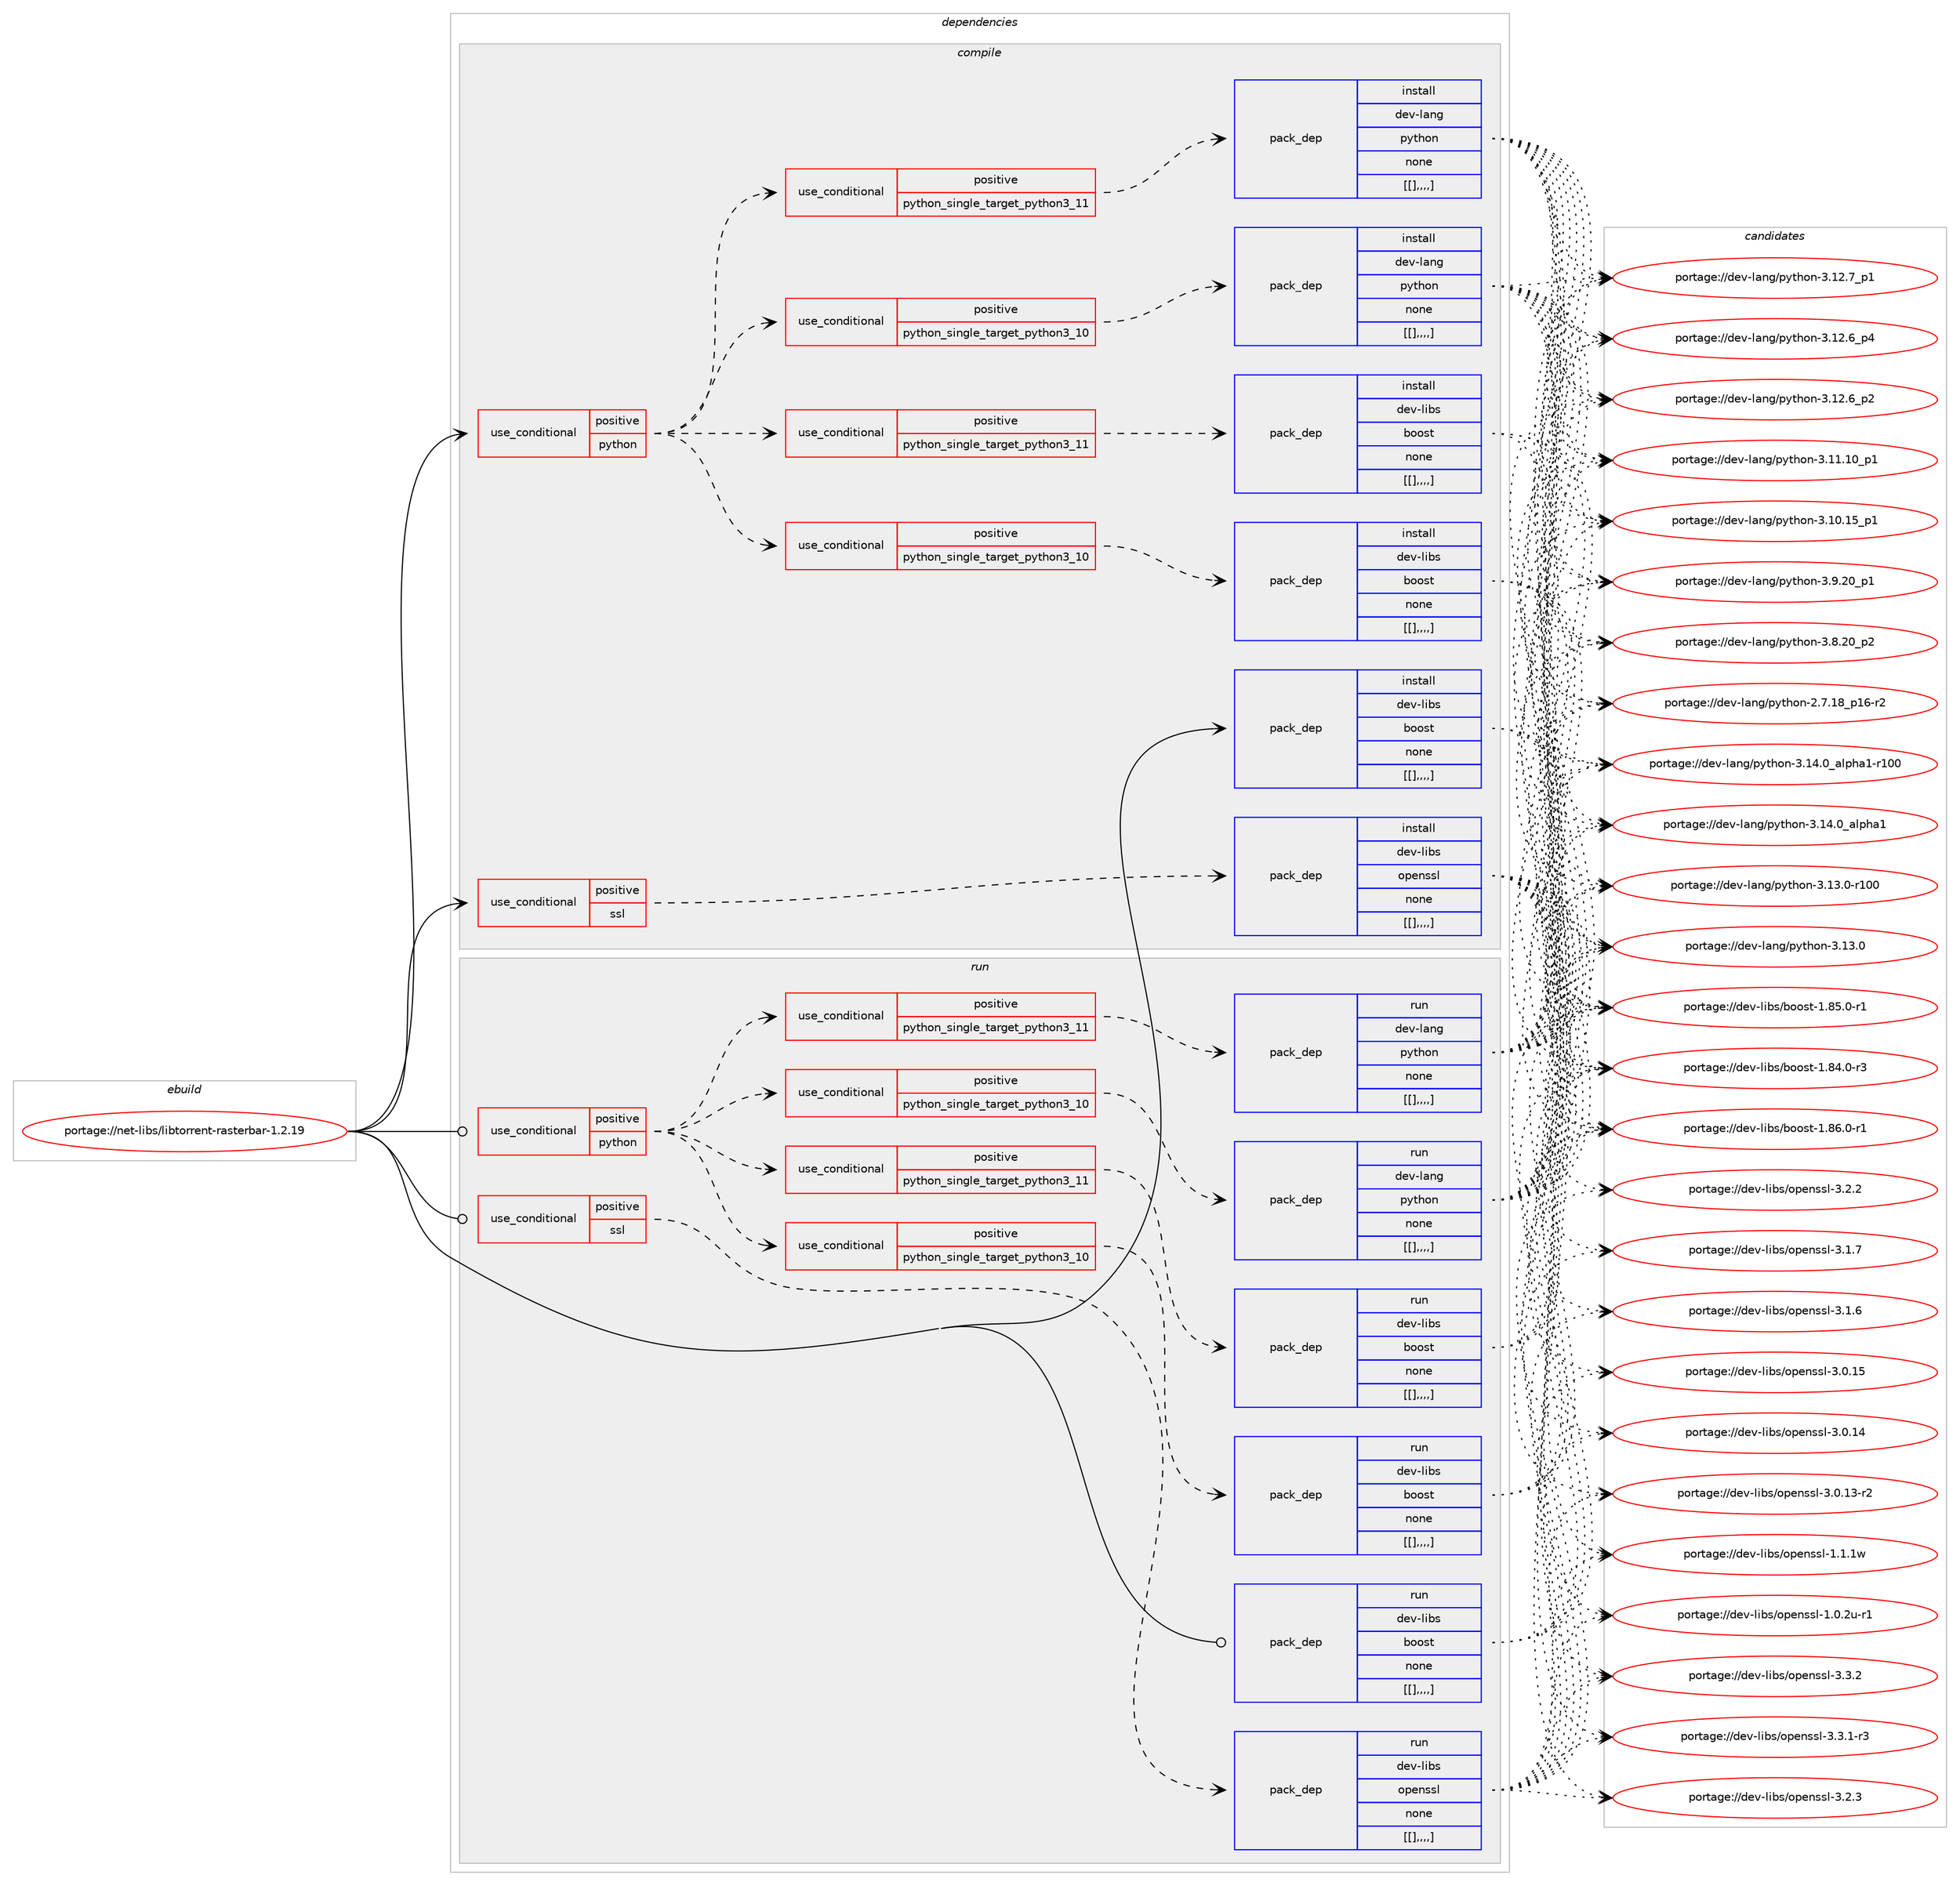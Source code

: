 digraph prolog {

# *************
# Graph options
# *************

newrank=true;
concentrate=true;
compound=true;
graph [rankdir=LR,fontname=Helvetica,fontsize=10,ranksep=1.5];#, ranksep=2.5, nodesep=0.2];
edge  [arrowhead=vee];
node  [fontname=Helvetica,fontsize=10];

# **********
# The ebuild
# **********

subgraph cluster_leftcol {
color=gray;
label=<<i>ebuild</i>>;
id [label="portage://net-libs/libtorrent-rasterbar-1.2.19", color=red, width=4, href="../net-libs/libtorrent-rasterbar-1.2.19.svg"];
}

# ****************
# The dependencies
# ****************

subgraph cluster_midcol {
color=gray;
label=<<i>dependencies</i>>;
subgraph cluster_compile {
fillcolor="#eeeeee";
style=filled;
label=<<i>compile</i>>;
subgraph cond100738 {
dependency384368 [label=<<TABLE BORDER="0" CELLBORDER="1" CELLSPACING="0" CELLPADDING="4"><TR><TD ROWSPAN="3" CELLPADDING="10">use_conditional</TD></TR><TR><TD>positive</TD></TR><TR><TD>python</TD></TR></TABLE>>, shape=none, color=red];
subgraph cond100759 {
dependency384402 [label=<<TABLE BORDER="0" CELLBORDER="1" CELLSPACING="0" CELLPADDING="4"><TR><TD ROWSPAN="3" CELLPADDING="10">use_conditional</TD></TR><TR><TD>positive</TD></TR><TR><TD>python_single_target_python3_10</TD></TR></TABLE>>, shape=none, color=red];
subgraph pack280698 {
dependency384428 [label=<<TABLE BORDER="0" CELLBORDER="1" CELLSPACING="0" CELLPADDING="4" WIDTH="220"><TR><TD ROWSPAN="6" CELLPADDING="30">pack_dep</TD></TR><TR><TD WIDTH="110">install</TD></TR><TR><TD>dev-lang</TD></TR><TR><TD>python</TD></TR><TR><TD>none</TD></TR><TR><TD>[[],,,,]</TD></TR></TABLE>>, shape=none, color=blue];
}
dependency384402:e -> dependency384428:w [weight=20,style="dashed",arrowhead="vee"];
}
dependency384368:e -> dependency384402:w [weight=20,style="dashed",arrowhead="vee"];
subgraph cond100773 {
dependency384433 [label=<<TABLE BORDER="0" CELLBORDER="1" CELLSPACING="0" CELLPADDING="4"><TR><TD ROWSPAN="3" CELLPADDING="10">use_conditional</TD></TR><TR><TD>positive</TD></TR><TR><TD>python_single_target_python3_11</TD></TR></TABLE>>, shape=none, color=red];
subgraph pack280748 {
dependency384506 [label=<<TABLE BORDER="0" CELLBORDER="1" CELLSPACING="0" CELLPADDING="4" WIDTH="220"><TR><TD ROWSPAN="6" CELLPADDING="30">pack_dep</TD></TR><TR><TD WIDTH="110">install</TD></TR><TR><TD>dev-lang</TD></TR><TR><TD>python</TD></TR><TR><TD>none</TD></TR><TR><TD>[[],,,,]</TD></TR></TABLE>>, shape=none, color=blue];
}
dependency384433:e -> dependency384506:w [weight=20,style="dashed",arrowhead="vee"];
}
dependency384368:e -> dependency384433:w [weight=20,style="dashed",arrowhead="vee"];
subgraph cond100824 {
dependency384603 [label=<<TABLE BORDER="0" CELLBORDER="1" CELLSPACING="0" CELLPADDING="4"><TR><TD ROWSPAN="3" CELLPADDING="10">use_conditional</TD></TR><TR><TD>positive</TD></TR><TR><TD>python_single_target_python3_10</TD></TR></TABLE>>, shape=none, color=red];
subgraph pack280842 {
dependency384634 [label=<<TABLE BORDER="0" CELLBORDER="1" CELLSPACING="0" CELLPADDING="4" WIDTH="220"><TR><TD ROWSPAN="6" CELLPADDING="30">pack_dep</TD></TR><TR><TD WIDTH="110">install</TD></TR><TR><TD>dev-libs</TD></TR><TR><TD>boost</TD></TR><TR><TD>none</TD></TR><TR><TD>[[],,,,]</TD></TR></TABLE>>, shape=none, color=blue];
}
dependency384603:e -> dependency384634:w [weight=20,style="dashed",arrowhead="vee"];
}
dependency384368:e -> dependency384603:w [weight=20,style="dashed",arrowhead="vee"];
subgraph cond100844 {
dependency384673 [label=<<TABLE BORDER="0" CELLBORDER="1" CELLSPACING="0" CELLPADDING="4"><TR><TD ROWSPAN="3" CELLPADDING="10">use_conditional</TD></TR><TR><TD>positive</TD></TR><TR><TD>python_single_target_python3_11</TD></TR></TABLE>>, shape=none, color=red];
subgraph pack280908 {
dependency384752 [label=<<TABLE BORDER="0" CELLBORDER="1" CELLSPACING="0" CELLPADDING="4" WIDTH="220"><TR><TD ROWSPAN="6" CELLPADDING="30">pack_dep</TD></TR><TR><TD WIDTH="110">install</TD></TR><TR><TD>dev-libs</TD></TR><TR><TD>boost</TD></TR><TR><TD>none</TD></TR><TR><TD>[[],,,,]</TD></TR></TABLE>>, shape=none, color=blue];
}
dependency384673:e -> dependency384752:w [weight=20,style="dashed",arrowhead="vee"];
}
dependency384368:e -> dependency384673:w [weight=20,style="dashed",arrowhead="vee"];
}
id:e -> dependency384368:w [weight=20,style="solid",arrowhead="vee"];
subgraph cond100900 {
dependency384821 [label=<<TABLE BORDER="0" CELLBORDER="1" CELLSPACING="0" CELLPADDING="4"><TR><TD ROWSPAN="3" CELLPADDING="10">use_conditional</TD></TR><TR><TD>positive</TD></TR><TR><TD>ssl</TD></TR></TABLE>>, shape=none, color=red];
subgraph pack280990 {
dependency384863 [label=<<TABLE BORDER="0" CELLBORDER="1" CELLSPACING="0" CELLPADDING="4" WIDTH="220"><TR><TD ROWSPAN="6" CELLPADDING="30">pack_dep</TD></TR><TR><TD WIDTH="110">install</TD></TR><TR><TD>dev-libs</TD></TR><TR><TD>openssl</TD></TR><TR><TD>none</TD></TR><TR><TD>[[],,,,]</TD></TR></TABLE>>, shape=none, color=blue];
}
dependency384821:e -> dependency384863:w [weight=20,style="dashed",arrowhead="vee"];
}
id:e -> dependency384821:w [weight=20,style="solid",arrowhead="vee"];
subgraph pack280997 {
dependency384872 [label=<<TABLE BORDER="0" CELLBORDER="1" CELLSPACING="0" CELLPADDING="4" WIDTH="220"><TR><TD ROWSPAN="6" CELLPADDING="30">pack_dep</TD></TR><TR><TD WIDTH="110">install</TD></TR><TR><TD>dev-libs</TD></TR><TR><TD>boost</TD></TR><TR><TD>none</TD></TR><TR><TD>[[],,,,]</TD></TR></TABLE>>, shape=none, color=blue];
}
id:e -> dependency384872:w [weight=20,style="solid",arrowhead="vee"];
}
subgraph cluster_compileandrun {
fillcolor="#eeeeee";
style=filled;
label=<<i>compile and run</i>>;
}
subgraph cluster_run {
fillcolor="#eeeeee";
style=filled;
label=<<i>run</i>>;
subgraph cond100942 {
dependency384903 [label=<<TABLE BORDER="0" CELLBORDER="1" CELLSPACING="0" CELLPADDING="4"><TR><TD ROWSPAN="3" CELLPADDING="10">use_conditional</TD></TR><TR><TD>positive</TD></TR><TR><TD>python</TD></TR></TABLE>>, shape=none, color=red];
subgraph cond100957 {
dependency384952 [label=<<TABLE BORDER="0" CELLBORDER="1" CELLSPACING="0" CELLPADDING="4"><TR><TD ROWSPAN="3" CELLPADDING="10">use_conditional</TD></TR><TR><TD>positive</TD></TR><TR><TD>python_single_target_python3_10</TD></TR></TABLE>>, shape=none, color=red];
subgraph pack281052 {
dependency384981 [label=<<TABLE BORDER="0" CELLBORDER="1" CELLSPACING="0" CELLPADDING="4" WIDTH="220"><TR><TD ROWSPAN="6" CELLPADDING="30">pack_dep</TD></TR><TR><TD WIDTH="110">run</TD></TR><TR><TD>dev-lang</TD></TR><TR><TD>python</TD></TR><TR><TD>none</TD></TR><TR><TD>[[],,,,]</TD></TR></TABLE>>, shape=none, color=blue];
}
dependency384952:e -> dependency384981:w [weight=20,style="dashed",arrowhead="vee"];
}
dependency384903:e -> dependency384952:w [weight=20,style="dashed",arrowhead="vee"];
subgraph cond100977 {
dependency384987 [label=<<TABLE BORDER="0" CELLBORDER="1" CELLSPACING="0" CELLPADDING="4"><TR><TD ROWSPAN="3" CELLPADDING="10">use_conditional</TD></TR><TR><TD>positive</TD></TR><TR><TD>python_single_target_python3_11</TD></TR></TABLE>>, shape=none, color=red];
subgraph pack281068 {
dependency385007 [label=<<TABLE BORDER="0" CELLBORDER="1" CELLSPACING="0" CELLPADDING="4" WIDTH="220"><TR><TD ROWSPAN="6" CELLPADDING="30">pack_dep</TD></TR><TR><TD WIDTH="110">run</TD></TR><TR><TD>dev-lang</TD></TR><TR><TD>python</TD></TR><TR><TD>none</TD></TR><TR><TD>[[],,,,]</TD></TR></TABLE>>, shape=none, color=blue];
}
dependency384987:e -> dependency385007:w [weight=20,style="dashed",arrowhead="vee"];
}
dependency384903:e -> dependency384987:w [weight=20,style="dashed",arrowhead="vee"];
subgraph cond100996 {
dependency385027 [label=<<TABLE BORDER="0" CELLBORDER="1" CELLSPACING="0" CELLPADDING="4"><TR><TD ROWSPAN="3" CELLPADDING="10">use_conditional</TD></TR><TR><TD>positive</TD></TR><TR><TD>python_single_target_python3_10</TD></TR></TABLE>>, shape=none, color=red];
subgraph pack281095 {
dependency385051 [label=<<TABLE BORDER="0" CELLBORDER="1" CELLSPACING="0" CELLPADDING="4" WIDTH="220"><TR><TD ROWSPAN="6" CELLPADDING="30">pack_dep</TD></TR><TR><TD WIDTH="110">run</TD></TR><TR><TD>dev-libs</TD></TR><TR><TD>boost</TD></TR><TR><TD>none</TD></TR><TR><TD>[[],,,,]</TD></TR></TABLE>>, shape=none, color=blue];
}
dependency385027:e -> dependency385051:w [weight=20,style="dashed",arrowhead="vee"];
}
dependency384903:e -> dependency385027:w [weight=20,style="dashed",arrowhead="vee"];
subgraph cond101012 {
dependency385058 [label=<<TABLE BORDER="0" CELLBORDER="1" CELLSPACING="0" CELLPADDING="4"><TR><TD ROWSPAN="3" CELLPADDING="10">use_conditional</TD></TR><TR><TD>positive</TD></TR><TR><TD>python_single_target_python3_11</TD></TR></TABLE>>, shape=none, color=red];
subgraph pack281112 {
dependency385117 [label=<<TABLE BORDER="0" CELLBORDER="1" CELLSPACING="0" CELLPADDING="4" WIDTH="220"><TR><TD ROWSPAN="6" CELLPADDING="30">pack_dep</TD></TR><TR><TD WIDTH="110">run</TD></TR><TR><TD>dev-libs</TD></TR><TR><TD>boost</TD></TR><TR><TD>none</TD></TR><TR><TD>[[],,,,]</TD></TR></TABLE>>, shape=none, color=blue];
}
dependency385058:e -> dependency385117:w [weight=20,style="dashed",arrowhead="vee"];
}
dependency384903:e -> dependency385058:w [weight=20,style="dashed",arrowhead="vee"];
}
id:e -> dependency384903:w [weight=20,style="solid",arrowhead="odot"];
subgraph cond101037 {
dependency385160 [label=<<TABLE BORDER="0" CELLBORDER="1" CELLSPACING="0" CELLPADDING="4"><TR><TD ROWSPAN="3" CELLPADDING="10">use_conditional</TD></TR><TR><TD>positive</TD></TR><TR><TD>ssl</TD></TR></TABLE>>, shape=none, color=red];
subgraph pack281165 {
dependency385164 [label=<<TABLE BORDER="0" CELLBORDER="1" CELLSPACING="0" CELLPADDING="4" WIDTH="220"><TR><TD ROWSPAN="6" CELLPADDING="30">pack_dep</TD></TR><TR><TD WIDTH="110">run</TD></TR><TR><TD>dev-libs</TD></TR><TR><TD>openssl</TD></TR><TR><TD>none</TD></TR><TR><TD>[[],,,,]</TD></TR></TABLE>>, shape=none, color=blue];
}
dependency385160:e -> dependency385164:w [weight=20,style="dashed",arrowhead="vee"];
}
id:e -> dependency385160:w [weight=20,style="solid",arrowhead="odot"];
subgraph pack281180 {
dependency385205 [label=<<TABLE BORDER="0" CELLBORDER="1" CELLSPACING="0" CELLPADDING="4" WIDTH="220"><TR><TD ROWSPAN="6" CELLPADDING="30">pack_dep</TD></TR><TR><TD WIDTH="110">run</TD></TR><TR><TD>dev-libs</TD></TR><TR><TD>boost</TD></TR><TR><TD>none</TD></TR><TR><TD>[[],,,,]</TD></TR></TABLE>>, shape=none, color=blue];
}
id:e -> dependency385205:w [weight=20,style="solid",arrowhead="odot"];
}
}

# **************
# The candidates
# **************

subgraph cluster_choices {
rank=same;
color=gray;
label=<<i>candidates</i>>;

subgraph choice280607 {
color=black;
nodesep=1;
choice100101118451089711010347112121116104111110455146495246489597108112104974945114494848 [label="portage://dev-lang/python-3.14.0_alpha1-r100", color=red, width=4,href="../dev-lang/python-3.14.0_alpha1-r100.svg"];
choice1001011184510897110103471121211161041111104551464952464895971081121049749 [label="portage://dev-lang/python-3.14.0_alpha1", color=red, width=4,href="../dev-lang/python-3.14.0_alpha1.svg"];
choice1001011184510897110103471121211161041111104551464951464845114494848 [label="portage://dev-lang/python-3.13.0-r100", color=red, width=4,href="../dev-lang/python-3.13.0-r100.svg"];
choice10010111845108971101034711212111610411111045514649514648 [label="portage://dev-lang/python-3.13.0", color=red, width=4,href="../dev-lang/python-3.13.0.svg"];
choice100101118451089711010347112121116104111110455146495046559511249 [label="portage://dev-lang/python-3.12.7_p1", color=red, width=4,href="../dev-lang/python-3.12.7_p1.svg"];
choice100101118451089711010347112121116104111110455146495046549511252 [label="portage://dev-lang/python-3.12.6_p4", color=red, width=4,href="../dev-lang/python-3.12.6_p4.svg"];
choice100101118451089711010347112121116104111110455146495046549511250 [label="portage://dev-lang/python-3.12.6_p2", color=red, width=4,href="../dev-lang/python-3.12.6_p2.svg"];
choice10010111845108971101034711212111610411111045514649494649489511249 [label="portage://dev-lang/python-3.11.10_p1", color=red, width=4,href="../dev-lang/python-3.11.10_p1.svg"];
choice10010111845108971101034711212111610411111045514649484649539511249 [label="portage://dev-lang/python-3.10.15_p1", color=red, width=4,href="../dev-lang/python-3.10.15_p1.svg"];
choice100101118451089711010347112121116104111110455146574650489511249 [label="portage://dev-lang/python-3.9.20_p1", color=red, width=4,href="../dev-lang/python-3.9.20_p1.svg"];
choice100101118451089711010347112121116104111110455146564650489511250 [label="portage://dev-lang/python-3.8.20_p2", color=red, width=4,href="../dev-lang/python-3.8.20_p2.svg"];
choice100101118451089711010347112121116104111110455046554649569511249544511450 [label="portage://dev-lang/python-2.7.18_p16-r2", color=red, width=4,href="../dev-lang/python-2.7.18_p16-r2.svg"];
dependency384428:e -> choice100101118451089711010347112121116104111110455146495246489597108112104974945114494848:w [style=dotted,weight="100"];
dependency384428:e -> choice1001011184510897110103471121211161041111104551464952464895971081121049749:w [style=dotted,weight="100"];
dependency384428:e -> choice1001011184510897110103471121211161041111104551464951464845114494848:w [style=dotted,weight="100"];
dependency384428:e -> choice10010111845108971101034711212111610411111045514649514648:w [style=dotted,weight="100"];
dependency384428:e -> choice100101118451089711010347112121116104111110455146495046559511249:w [style=dotted,weight="100"];
dependency384428:e -> choice100101118451089711010347112121116104111110455146495046549511252:w [style=dotted,weight="100"];
dependency384428:e -> choice100101118451089711010347112121116104111110455146495046549511250:w [style=dotted,weight="100"];
dependency384428:e -> choice10010111845108971101034711212111610411111045514649494649489511249:w [style=dotted,weight="100"];
dependency384428:e -> choice10010111845108971101034711212111610411111045514649484649539511249:w [style=dotted,weight="100"];
dependency384428:e -> choice100101118451089711010347112121116104111110455146574650489511249:w [style=dotted,weight="100"];
dependency384428:e -> choice100101118451089711010347112121116104111110455146564650489511250:w [style=dotted,weight="100"];
dependency384428:e -> choice100101118451089711010347112121116104111110455046554649569511249544511450:w [style=dotted,weight="100"];
}
subgraph choice280618 {
color=black;
nodesep=1;
choice100101118451089711010347112121116104111110455146495246489597108112104974945114494848 [label="portage://dev-lang/python-3.14.0_alpha1-r100", color=red, width=4,href="../dev-lang/python-3.14.0_alpha1-r100.svg"];
choice1001011184510897110103471121211161041111104551464952464895971081121049749 [label="portage://dev-lang/python-3.14.0_alpha1", color=red, width=4,href="../dev-lang/python-3.14.0_alpha1.svg"];
choice1001011184510897110103471121211161041111104551464951464845114494848 [label="portage://dev-lang/python-3.13.0-r100", color=red, width=4,href="../dev-lang/python-3.13.0-r100.svg"];
choice10010111845108971101034711212111610411111045514649514648 [label="portage://dev-lang/python-3.13.0", color=red, width=4,href="../dev-lang/python-3.13.0.svg"];
choice100101118451089711010347112121116104111110455146495046559511249 [label="portage://dev-lang/python-3.12.7_p1", color=red, width=4,href="../dev-lang/python-3.12.7_p1.svg"];
choice100101118451089711010347112121116104111110455146495046549511252 [label="portage://dev-lang/python-3.12.6_p4", color=red, width=4,href="../dev-lang/python-3.12.6_p4.svg"];
choice100101118451089711010347112121116104111110455146495046549511250 [label="portage://dev-lang/python-3.12.6_p2", color=red, width=4,href="../dev-lang/python-3.12.6_p2.svg"];
choice10010111845108971101034711212111610411111045514649494649489511249 [label="portage://dev-lang/python-3.11.10_p1", color=red, width=4,href="../dev-lang/python-3.11.10_p1.svg"];
choice10010111845108971101034711212111610411111045514649484649539511249 [label="portage://dev-lang/python-3.10.15_p1", color=red, width=4,href="../dev-lang/python-3.10.15_p1.svg"];
choice100101118451089711010347112121116104111110455146574650489511249 [label="portage://dev-lang/python-3.9.20_p1", color=red, width=4,href="../dev-lang/python-3.9.20_p1.svg"];
choice100101118451089711010347112121116104111110455146564650489511250 [label="portage://dev-lang/python-3.8.20_p2", color=red, width=4,href="../dev-lang/python-3.8.20_p2.svg"];
choice100101118451089711010347112121116104111110455046554649569511249544511450 [label="portage://dev-lang/python-2.7.18_p16-r2", color=red, width=4,href="../dev-lang/python-2.7.18_p16-r2.svg"];
dependency384506:e -> choice100101118451089711010347112121116104111110455146495246489597108112104974945114494848:w [style=dotted,weight="100"];
dependency384506:e -> choice1001011184510897110103471121211161041111104551464952464895971081121049749:w [style=dotted,weight="100"];
dependency384506:e -> choice1001011184510897110103471121211161041111104551464951464845114494848:w [style=dotted,weight="100"];
dependency384506:e -> choice10010111845108971101034711212111610411111045514649514648:w [style=dotted,weight="100"];
dependency384506:e -> choice100101118451089711010347112121116104111110455146495046559511249:w [style=dotted,weight="100"];
dependency384506:e -> choice100101118451089711010347112121116104111110455146495046549511252:w [style=dotted,weight="100"];
dependency384506:e -> choice100101118451089711010347112121116104111110455146495046549511250:w [style=dotted,weight="100"];
dependency384506:e -> choice10010111845108971101034711212111610411111045514649494649489511249:w [style=dotted,weight="100"];
dependency384506:e -> choice10010111845108971101034711212111610411111045514649484649539511249:w [style=dotted,weight="100"];
dependency384506:e -> choice100101118451089711010347112121116104111110455146574650489511249:w [style=dotted,weight="100"];
dependency384506:e -> choice100101118451089711010347112121116104111110455146564650489511250:w [style=dotted,weight="100"];
dependency384506:e -> choice100101118451089711010347112121116104111110455046554649569511249544511450:w [style=dotted,weight="100"];
}
subgraph choice280642 {
color=black;
nodesep=1;
choice10010111845108105981154798111111115116454946565446484511449 [label="portage://dev-libs/boost-1.86.0-r1", color=red, width=4,href="../dev-libs/boost-1.86.0-r1.svg"];
choice10010111845108105981154798111111115116454946565346484511449 [label="portage://dev-libs/boost-1.85.0-r1", color=red, width=4,href="../dev-libs/boost-1.85.0-r1.svg"];
choice10010111845108105981154798111111115116454946565246484511451 [label="portage://dev-libs/boost-1.84.0-r3", color=red, width=4,href="../dev-libs/boost-1.84.0-r3.svg"];
dependency384634:e -> choice10010111845108105981154798111111115116454946565446484511449:w [style=dotted,weight="100"];
dependency384634:e -> choice10010111845108105981154798111111115116454946565346484511449:w [style=dotted,weight="100"];
dependency384634:e -> choice10010111845108105981154798111111115116454946565246484511451:w [style=dotted,weight="100"];
}
subgraph choice280652 {
color=black;
nodesep=1;
choice10010111845108105981154798111111115116454946565446484511449 [label="portage://dev-libs/boost-1.86.0-r1", color=red, width=4,href="../dev-libs/boost-1.86.0-r1.svg"];
choice10010111845108105981154798111111115116454946565346484511449 [label="portage://dev-libs/boost-1.85.0-r1", color=red, width=4,href="../dev-libs/boost-1.85.0-r1.svg"];
choice10010111845108105981154798111111115116454946565246484511451 [label="portage://dev-libs/boost-1.84.0-r3", color=red, width=4,href="../dev-libs/boost-1.84.0-r3.svg"];
dependency384752:e -> choice10010111845108105981154798111111115116454946565446484511449:w [style=dotted,weight="100"];
dependency384752:e -> choice10010111845108105981154798111111115116454946565346484511449:w [style=dotted,weight="100"];
dependency384752:e -> choice10010111845108105981154798111111115116454946565246484511451:w [style=dotted,weight="100"];
}
subgraph choice280692 {
color=black;
nodesep=1;
choice100101118451081059811547111112101110115115108455146514650 [label="portage://dev-libs/openssl-3.3.2", color=red, width=4,href="../dev-libs/openssl-3.3.2.svg"];
choice1001011184510810598115471111121011101151151084551465146494511451 [label="portage://dev-libs/openssl-3.3.1-r3", color=red, width=4,href="../dev-libs/openssl-3.3.1-r3.svg"];
choice100101118451081059811547111112101110115115108455146504651 [label="portage://dev-libs/openssl-3.2.3", color=red, width=4,href="../dev-libs/openssl-3.2.3.svg"];
choice100101118451081059811547111112101110115115108455146504650 [label="portage://dev-libs/openssl-3.2.2", color=red, width=4,href="../dev-libs/openssl-3.2.2.svg"];
choice100101118451081059811547111112101110115115108455146494655 [label="portage://dev-libs/openssl-3.1.7", color=red, width=4,href="../dev-libs/openssl-3.1.7.svg"];
choice100101118451081059811547111112101110115115108455146494654 [label="portage://dev-libs/openssl-3.1.6", color=red, width=4,href="../dev-libs/openssl-3.1.6.svg"];
choice10010111845108105981154711111210111011511510845514648464953 [label="portage://dev-libs/openssl-3.0.15", color=red, width=4,href="../dev-libs/openssl-3.0.15.svg"];
choice10010111845108105981154711111210111011511510845514648464952 [label="portage://dev-libs/openssl-3.0.14", color=red, width=4,href="../dev-libs/openssl-3.0.14.svg"];
choice100101118451081059811547111112101110115115108455146484649514511450 [label="portage://dev-libs/openssl-3.0.13-r2", color=red, width=4,href="../dev-libs/openssl-3.0.13-r2.svg"];
choice100101118451081059811547111112101110115115108454946494649119 [label="portage://dev-libs/openssl-1.1.1w", color=red, width=4,href="../dev-libs/openssl-1.1.1w.svg"];
choice1001011184510810598115471111121011101151151084549464846501174511449 [label="portage://dev-libs/openssl-1.0.2u-r1", color=red, width=4,href="../dev-libs/openssl-1.0.2u-r1.svg"];
dependency384863:e -> choice100101118451081059811547111112101110115115108455146514650:w [style=dotted,weight="100"];
dependency384863:e -> choice1001011184510810598115471111121011101151151084551465146494511451:w [style=dotted,weight="100"];
dependency384863:e -> choice100101118451081059811547111112101110115115108455146504651:w [style=dotted,weight="100"];
dependency384863:e -> choice100101118451081059811547111112101110115115108455146504650:w [style=dotted,weight="100"];
dependency384863:e -> choice100101118451081059811547111112101110115115108455146494655:w [style=dotted,weight="100"];
dependency384863:e -> choice100101118451081059811547111112101110115115108455146494654:w [style=dotted,weight="100"];
dependency384863:e -> choice10010111845108105981154711111210111011511510845514648464953:w [style=dotted,weight="100"];
dependency384863:e -> choice10010111845108105981154711111210111011511510845514648464952:w [style=dotted,weight="100"];
dependency384863:e -> choice100101118451081059811547111112101110115115108455146484649514511450:w [style=dotted,weight="100"];
dependency384863:e -> choice100101118451081059811547111112101110115115108454946494649119:w [style=dotted,weight="100"];
dependency384863:e -> choice1001011184510810598115471111121011101151151084549464846501174511449:w [style=dotted,weight="100"];
}
subgraph choice280704 {
color=black;
nodesep=1;
choice10010111845108105981154798111111115116454946565446484511449 [label="portage://dev-libs/boost-1.86.0-r1", color=red, width=4,href="../dev-libs/boost-1.86.0-r1.svg"];
choice10010111845108105981154798111111115116454946565346484511449 [label="portage://dev-libs/boost-1.85.0-r1", color=red, width=4,href="../dev-libs/boost-1.85.0-r1.svg"];
choice10010111845108105981154798111111115116454946565246484511451 [label="portage://dev-libs/boost-1.84.0-r3", color=red, width=4,href="../dev-libs/boost-1.84.0-r3.svg"];
dependency384872:e -> choice10010111845108105981154798111111115116454946565446484511449:w [style=dotted,weight="100"];
dependency384872:e -> choice10010111845108105981154798111111115116454946565346484511449:w [style=dotted,weight="100"];
dependency384872:e -> choice10010111845108105981154798111111115116454946565246484511451:w [style=dotted,weight="100"];
}
subgraph choice280744 {
color=black;
nodesep=1;
choice100101118451089711010347112121116104111110455146495246489597108112104974945114494848 [label="portage://dev-lang/python-3.14.0_alpha1-r100", color=red, width=4,href="../dev-lang/python-3.14.0_alpha1-r100.svg"];
choice1001011184510897110103471121211161041111104551464952464895971081121049749 [label="portage://dev-lang/python-3.14.0_alpha1", color=red, width=4,href="../dev-lang/python-3.14.0_alpha1.svg"];
choice1001011184510897110103471121211161041111104551464951464845114494848 [label="portage://dev-lang/python-3.13.0-r100", color=red, width=4,href="../dev-lang/python-3.13.0-r100.svg"];
choice10010111845108971101034711212111610411111045514649514648 [label="portage://dev-lang/python-3.13.0", color=red, width=4,href="../dev-lang/python-3.13.0.svg"];
choice100101118451089711010347112121116104111110455146495046559511249 [label="portage://dev-lang/python-3.12.7_p1", color=red, width=4,href="../dev-lang/python-3.12.7_p1.svg"];
choice100101118451089711010347112121116104111110455146495046549511252 [label="portage://dev-lang/python-3.12.6_p4", color=red, width=4,href="../dev-lang/python-3.12.6_p4.svg"];
choice100101118451089711010347112121116104111110455146495046549511250 [label="portage://dev-lang/python-3.12.6_p2", color=red, width=4,href="../dev-lang/python-3.12.6_p2.svg"];
choice10010111845108971101034711212111610411111045514649494649489511249 [label="portage://dev-lang/python-3.11.10_p1", color=red, width=4,href="../dev-lang/python-3.11.10_p1.svg"];
choice10010111845108971101034711212111610411111045514649484649539511249 [label="portage://dev-lang/python-3.10.15_p1", color=red, width=4,href="../dev-lang/python-3.10.15_p1.svg"];
choice100101118451089711010347112121116104111110455146574650489511249 [label="portage://dev-lang/python-3.9.20_p1", color=red, width=4,href="../dev-lang/python-3.9.20_p1.svg"];
choice100101118451089711010347112121116104111110455146564650489511250 [label="portage://dev-lang/python-3.8.20_p2", color=red, width=4,href="../dev-lang/python-3.8.20_p2.svg"];
choice100101118451089711010347112121116104111110455046554649569511249544511450 [label="portage://dev-lang/python-2.7.18_p16-r2", color=red, width=4,href="../dev-lang/python-2.7.18_p16-r2.svg"];
dependency384981:e -> choice100101118451089711010347112121116104111110455146495246489597108112104974945114494848:w [style=dotted,weight="100"];
dependency384981:e -> choice1001011184510897110103471121211161041111104551464952464895971081121049749:w [style=dotted,weight="100"];
dependency384981:e -> choice1001011184510897110103471121211161041111104551464951464845114494848:w [style=dotted,weight="100"];
dependency384981:e -> choice10010111845108971101034711212111610411111045514649514648:w [style=dotted,weight="100"];
dependency384981:e -> choice100101118451089711010347112121116104111110455146495046559511249:w [style=dotted,weight="100"];
dependency384981:e -> choice100101118451089711010347112121116104111110455146495046549511252:w [style=dotted,weight="100"];
dependency384981:e -> choice100101118451089711010347112121116104111110455146495046549511250:w [style=dotted,weight="100"];
dependency384981:e -> choice10010111845108971101034711212111610411111045514649494649489511249:w [style=dotted,weight="100"];
dependency384981:e -> choice10010111845108971101034711212111610411111045514649484649539511249:w [style=dotted,weight="100"];
dependency384981:e -> choice100101118451089711010347112121116104111110455146574650489511249:w [style=dotted,weight="100"];
dependency384981:e -> choice100101118451089711010347112121116104111110455146564650489511250:w [style=dotted,weight="100"];
dependency384981:e -> choice100101118451089711010347112121116104111110455046554649569511249544511450:w [style=dotted,weight="100"];
}
subgraph choice280782 {
color=black;
nodesep=1;
choice100101118451089711010347112121116104111110455146495246489597108112104974945114494848 [label="portage://dev-lang/python-3.14.0_alpha1-r100", color=red, width=4,href="../dev-lang/python-3.14.0_alpha1-r100.svg"];
choice1001011184510897110103471121211161041111104551464952464895971081121049749 [label="portage://dev-lang/python-3.14.0_alpha1", color=red, width=4,href="../dev-lang/python-3.14.0_alpha1.svg"];
choice1001011184510897110103471121211161041111104551464951464845114494848 [label="portage://dev-lang/python-3.13.0-r100", color=red, width=4,href="../dev-lang/python-3.13.0-r100.svg"];
choice10010111845108971101034711212111610411111045514649514648 [label="portage://dev-lang/python-3.13.0", color=red, width=4,href="../dev-lang/python-3.13.0.svg"];
choice100101118451089711010347112121116104111110455146495046559511249 [label="portage://dev-lang/python-3.12.7_p1", color=red, width=4,href="../dev-lang/python-3.12.7_p1.svg"];
choice100101118451089711010347112121116104111110455146495046549511252 [label="portage://dev-lang/python-3.12.6_p4", color=red, width=4,href="../dev-lang/python-3.12.6_p4.svg"];
choice100101118451089711010347112121116104111110455146495046549511250 [label="portage://dev-lang/python-3.12.6_p2", color=red, width=4,href="../dev-lang/python-3.12.6_p2.svg"];
choice10010111845108971101034711212111610411111045514649494649489511249 [label="portage://dev-lang/python-3.11.10_p1", color=red, width=4,href="../dev-lang/python-3.11.10_p1.svg"];
choice10010111845108971101034711212111610411111045514649484649539511249 [label="portage://dev-lang/python-3.10.15_p1", color=red, width=4,href="../dev-lang/python-3.10.15_p1.svg"];
choice100101118451089711010347112121116104111110455146574650489511249 [label="portage://dev-lang/python-3.9.20_p1", color=red, width=4,href="../dev-lang/python-3.9.20_p1.svg"];
choice100101118451089711010347112121116104111110455146564650489511250 [label="portage://dev-lang/python-3.8.20_p2", color=red, width=4,href="../dev-lang/python-3.8.20_p2.svg"];
choice100101118451089711010347112121116104111110455046554649569511249544511450 [label="portage://dev-lang/python-2.7.18_p16-r2", color=red, width=4,href="../dev-lang/python-2.7.18_p16-r2.svg"];
dependency385007:e -> choice100101118451089711010347112121116104111110455146495246489597108112104974945114494848:w [style=dotted,weight="100"];
dependency385007:e -> choice1001011184510897110103471121211161041111104551464952464895971081121049749:w [style=dotted,weight="100"];
dependency385007:e -> choice1001011184510897110103471121211161041111104551464951464845114494848:w [style=dotted,weight="100"];
dependency385007:e -> choice10010111845108971101034711212111610411111045514649514648:w [style=dotted,weight="100"];
dependency385007:e -> choice100101118451089711010347112121116104111110455146495046559511249:w [style=dotted,weight="100"];
dependency385007:e -> choice100101118451089711010347112121116104111110455146495046549511252:w [style=dotted,weight="100"];
dependency385007:e -> choice100101118451089711010347112121116104111110455146495046549511250:w [style=dotted,weight="100"];
dependency385007:e -> choice10010111845108971101034711212111610411111045514649494649489511249:w [style=dotted,weight="100"];
dependency385007:e -> choice10010111845108971101034711212111610411111045514649484649539511249:w [style=dotted,weight="100"];
dependency385007:e -> choice100101118451089711010347112121116104111110455146574650489511249:w [style=dotted,weight="100"];
dependency385007:e -> choice100101118451089711010347112121116104111110455146564650489511250:w [style=dotted,weight="100"];
dependency385007:e -> choice100101118451089711010347112121116104111110455046554649569511249544511450:w [style=dotted,weight="100"];
}
subgraph choice280795 {
color=black;
nodesep=1;
choice10010111845108105981154798111111115116454946565446484511449 [label="portage://dev-libs/boost-1.86.0-r1", color=red, width=4,href="../dev-libs/boost-1.86.0-r1.svg"];
choice10010111845108105981154798111111115116454946565346484511449 [label="portage://dev-libs/boost-1.85.0-r1", color=red, width=4,href="../dev-libs/boost-1.85.0-r1.svg"];
choice10010111845108105981154798111111115116454946565246484511451 [label="portage://dev-libs/boost-1.84.0-r3", color=red, width=4,href="../dev-libs/boost-1.84.0-r3.svg"];
dependency385051:e -> choice10010111845108105981154798111111115116454946565446484511449:w [style=dotted,weight="100"];
dependency385051:e -> choice10010111845108105981154798111111115116454946565346484511449:w [style=dotted,weight="100"];
dependency385051:e -> choice10010111845108105981154798111111115116454946565246484511451:w [style=dotted,weight="100"];
}
subgraph choice280801 {
color=black;
nodesep=1;
choice10010111845108105981154798111111115116454946565446484511449 [label="portage://dev-libs/boost-1.86.0-r1", color=red, width=4,href="../dev-libs/boost-1.86.0-r1.svg"];
choice10010111845108105981154798111111115116454946565346484511449 [label="portage://dev-libs/boost-1.85.0-r1", color=red, width=4,href="../dev-libs/boost-1.85.0-r1.svg"];
choice10010111845108105981154798111111115116454946565246484511451 [label="portage://dev-libs/boost-1.84.0-r3", color=red, width=4,href="../dev-libs/boost-1.84.0-r3.svg"];
dependency385117:e -> choice10010111845108105981154798111111115116454946565446484511449:w [style=dotted,weight="100"];
dependency385117:e -> choice10010111845108105981154798111111115116454946565346484511449:w [style=dotted,weight="100"];
dependency385117:e -> choice10010111845108105981154798111111115116454946565246484511451:w [style=dotted,weight="100"];
}
subgraph choice280816 {
color=black;
nodesep=1;
choice100101118451081059811547111112101110115115108455146514650 [label="portage://dev-libs/openssl-3.3.2", color=red, width=4,href="../dev-libs/openssl-3.3.2.svg"];
choice1001011184510810598115471111121011101151151084551465146494511451 [label="portage://dev-libs/openssl-3.3.1-r3", color=red, width=4,href="../dev-libs/openssl-3.3.1-r3.svg"];
choice100101118451081059811547111112101110115115108455146504651 [label="portage://dev-libs/openssl-3.2.3", color=red, width=4,href="../dev-libs/openssl-3.2.3.svg"];
choice100101118451081059811547111112101110115115108455146504650 [label="portage://dev-libs/openssl-3.2.2", color=red, width=4,href="../dev-libs/openssl-3.2.2.svg"];
choice100101118451081059811547111112101110115115108455146494655 [label="portage://dev-libs/openssl-3.1.7", color=red, width=4,href="../dev-libs/openssl-3.1.7.svg"];
choice100101118451081059811547111112101110115115108455146494654 [label="portage://dev-libs/openssl-3.1.6", color=red, width=4,href="../dev-libs/openssl-3.1.6.svg"];
choice10010111845108105981154711111210111011511510845514648464953 [label="portage://dev-libs/openssl-3.0.15", color=red, width=4,href="../dev-libs/openssl-3.0.15.svg"];
choice10010111845108105981154711111210111011511510845514648464952 [label="portage://dev-libs/openssl-3.0.14", color=red, width=4,href="../dev-libs/openssl-3.0.14.svg"];
choice100101118451081059811547111112101110115115108455146484649514511450 [label="portage://dev-libs/openssl-3.0.13-r2", color=red, width=4,href="../dev-libs/openssl-3.0.13-r2.svg"];
choice100101118451081059811547111112101110115115108454946494649119 [label="portage://dev-libs/openssl-1.1.1w", color=red, width=4,href="../dev-libs/openssl-1.1.1w.svg"];
choice1001011184510810598115471111121011101151151084549464846501174511449 [label="portage://dev-libs/openssl-1.0.2u-r1", color=red, width=4,href="../dev-libs/openssl-1.0.2u-r1.svg"];
dependency385164:e -> choice100101118451081059811547111112101110115115108455146514650:w [style=dotted,weight="100"];
dependency385164:e -> choice1001011184510810598115471111121011101151151084551465146494511451:w [style=dotted,weight="100"];
dependency385164:e -> choice100101118451081059811547111112101110115115108455146504651:w [style=dotted,weight="100"];
dependency385164:e -> choice100101118451081059811547111112101110115115108455146504650:w [style=dotted,weight="100"];
dependency385164:e -> choice100101118451081059811547111112101110115115108455146494655:w [style=dotted,weight="100"];
dependency385164:e -> choice100101118451081059811547111112101110115115108455146494654:w [style=dotted,weight="100"];
dependency385164:e -> choice10010111845108105981154711111210111011511510845514648464953:w [style=dotted,weight="100"];
dependency385164:e -> choice10010111845108105981154711111210111011511510845514648464952:w [style=dotted,weight="100"];
dependency385164:e -> choice100101118451081059811547111112101110115115108455146484649514511450:w [style=dotted,weight="100"];
dependency385164:e -> choice100101118451081059811547111112101110115115108454946494649119:w [style=dotted,weight="100"];
dependency385164:e -> choice1001011184510810598115471111121011101151151084549464846501174511449:w [style=dotted,weight="100"];
}
subgraph choice280841 {
color=black;
nodesep=1;
choice10010111845108105981154798111111115116454946565446484511449 [label="portage://dev-libs/boost-1.86.0-r1", color=red, width=4,href="../dev-libs/boost-1.86.0-r1.svg"];
choice10010111845108105981154798111111115116454946565346484511449 [label="portage://dev-libs/boost-1.85.0-r1", color=red, width=4,href="../dev-libs/boost-1.85.0-r1.svg"];
choice10010111845108105981154798111111115116454946565246484511451 [label="portage://dev-libs/boost-1.84.0-r3", color=red, width=4,href="../dev-libs/boost-1.84.0-r3.svg"];
dependency385205:e -> choice10010111845108105981154798111111115116454946565446484511449:w [style=dotted,weight="100"];
dependency385205:e -> choice10010111845108105981154798111111115116454946565346484511449:w [style=dotted,weight="100"];
dependency385205:e -> choice10010111845108105981154798111111115116454946565246484511451:w [style=dotted,weight="100"];
}
}

}
